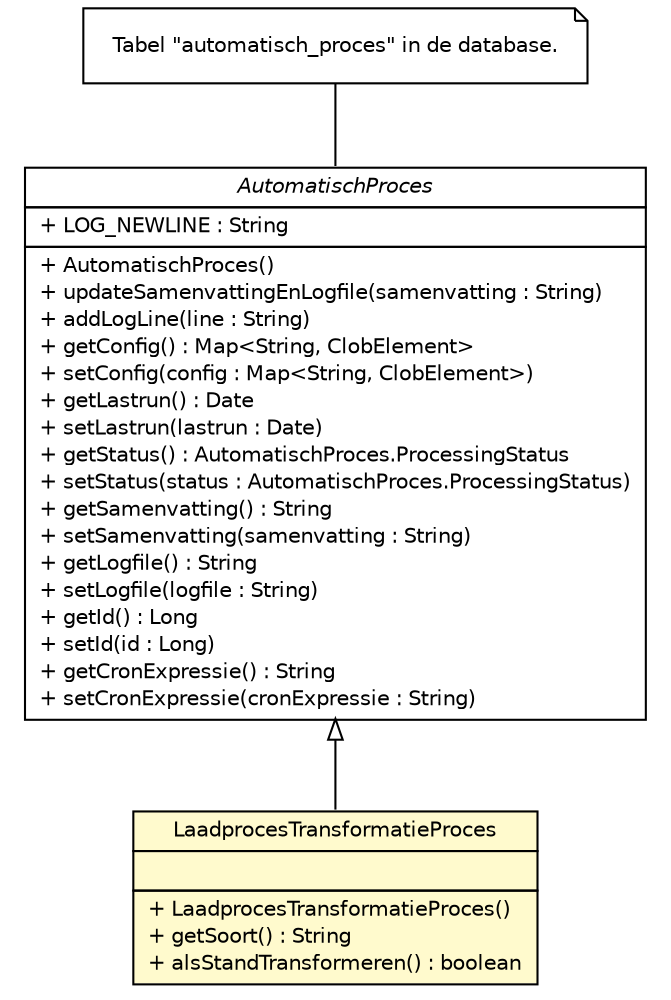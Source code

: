 #!/usr/local/bin/dot
#
# Class diagram 
# Generated by UMLGraph version R5_6-24-gf6e263 (http://www.umlgraph.org/)
#

digraph G {
	edge [fontname="Helvetica",fontsize=10,labelfontname="Helvetica",labelfontsize=10];
	node [fontname="Helvetica",fontsize=10,shape=plaintext];
	nodesep=0.25;
	ranksep=0.5;
	// nl.b3p.brmo.persistence.staging.AutomatischProces
	c609 [label=<<table title="nl.b3p.brmo.persistence.staging.AutomatischProces" border="0" cellborder="1" cellspacing="0" cellpadding="2" port="p" href="./AutomatischProces.html">
		<tr><td><table border="0" cellspacing="0" cellpadding="1">
<tr><td align="center" balign="center"><font face="Helvetica-Oblique"> AutomatischProces </font></td></tr>
		</table></td></tr>
		<tr><td><table border="0" cellspacing="0" cellpadding="1">
<tr><td align="left" balign="left"> + LOG_NEWLINE : String </td></tr>
		</table></td></tr>
		<tr><td><table border="0" cellspacing="0" cellpadding="1">
<tr><td align="left" balign="left"> + AutomatischProces() </td></tr>
<tr><td align="left" balign="left"> + updateSamenvattingEnLogfile(samenvatting : String) </td></tr>
<tr><td align="left" balign="left"> + addLogLine(line : String) </td></tr>
<tr><td align="left" balign="left"> + getConfig() : Map&lt;String, ClobElement&gt; </td></tr>
<tr><td align="left" balign="left"> + setConfig(config : Map&lt;String, ClobElement&gt;) </td></tr>
<tr><td align="left" balign="left"> + getLastrun() : Date </td></tr>
<tr><td align="left" balign="left"> + setLastrun(lastrun : Date) </td></tr>
<tr><td align="left" balign="left"> + getStatus() : AutomatischProces.ProcessingStatus </td></tr>
<tr><td align="left" balign="left"> + setStatus(status : AutomatischProces.ProcessingStatus) </td></tr>
<tr><td align="left" balign="left"> + getSamenvatting() : String </td></tr>
<tr><td align="left" balign="left"> + setSamenvatting(samenvatting : String) </td></tr>
<tr><td align="left" balign="left"> + getLogfile() : String </td></tr>
<tr><td align="left" balign="left"> + setLogfile(logfile : String) </td></tr>
<tr><td align="left" balign="left"> + getId() : Long </td></tr>
<tr><td align="left" balign="left"> + setId(id : Long) </td></tr>
<tr><td align="left" balign="left"> + getCronExpressie() : String </td></tr>
<tr><td align="left" balign="left"> + setCronExpressie(cronExpressie : String) </td></tr>
		</table></td></tr>
		</table>>, URL="./AutomatischProces.html", fontname="Helvetica", fontcolor="black", fontsize=10.0];
	// Note annotation
	n0cc609 [label=<<table title="nl.b3p.brmo.persistence.staging.AutomatischProces" border="0" cellborder="0" cellspacing="0" cellpadding="2" port="p" href="./AutomatischProces.html">
		<tr><td><table border="0" cellspacing="0" cellpadding="1">
<tr><td align="left" balign="left"> Tabel "automatisch_proces" in de database. </td></tr>
		</table></td></tr>
		</table>>, fontname="Helvetica", fontcolor="black", fontsize=10.0, shape=note];
	n0cc609 -> c609:p[arrowhead=none];
	// nl.b3p.brmo.persistence.staging.LaadprocesTransformatieProces
	c612 [label=<<table title="nl.b3p.brmo.persistence.staging.LaadprocesTransformatieProces" border="0" cellborder="1" cellspacing="0" cellpadding="2" port="p" bgcolor="lemonChiffon" href="./LaadprocesTransformatieProces.html">
		<tr><td><table border="0" cellspacing="0" cellpadding="1">
<tr><td align="center" balign="center"> LaadprocesTransformatieProces </td></tr>
		</table></td></tr>
		<tr><td><table border="0" cellspacing="0" cellpadding="1">
<tr><td align="left" balign="left">  </td></tr>
		</table></td></tr>
		<tr><td><table border="0" cellspacing="0" cellpadding="1">
<tr><td align="left" balign="left"> + LaadprocesTransformatieProces() </td></tr>
<tr><td align="left" balign="left"> + getSoort() : String </td></tr>
<tr><td align="left" balign="left"> + alsStandTransformeren() : boolean </td></tr>
		</table></td></tr>
		</table>>, URL="./LaadprocesTransformatieProces.html", fontname="Helvetica", fontcolor="black", fontsize=10.0];
	//nl.b3p.brmo.persistence.staging.LaadprocesTransformatieProces extends nl.b3p.brmo.persistence.staging.AutomatischProces
	c609:p -> c612:p [dir=back,arrowtail=empty];
}

